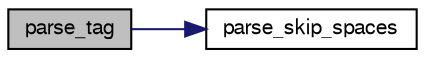 digraph "parse_tag"
{
 // LATEX_PDF_SIZE
  bgcolor="transparent";
  edge [fontname="FreeSans",fontsize="10",labelfontname="FreeSans",labelfontsize="10"];
  node [fontname="FreeSans",fontsize="10",shape=record];
  rankdir="LR";
  Node1 [label="parse_tag",height=0.2,width=0.4,color="black", fillcolor="grey75", style="filled", fontcolor="black",tooltip="Parse a Tag/value ggf pair from a string."];
  Node1 -> Node2 [color="midnightblue",fontsize="10",style="solid",fontname="FreeSans"];
  Node2 [label="parse_skip_spaces",height=0.2,width=0.4,color="black",URL="$util_8c.html#a35508e8fcec689d875231b2f93fbe4a5",tooltip="Skip spaces."];
}
